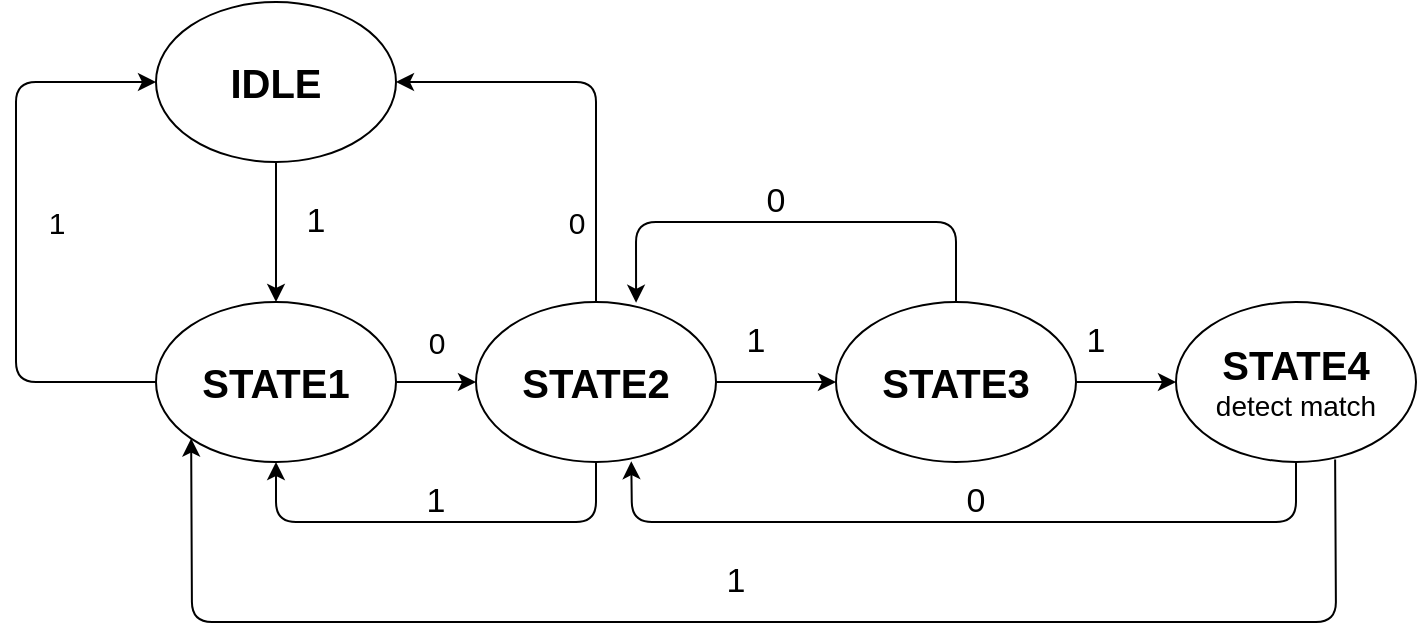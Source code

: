 <mxfile version="14.7.0" type="github">
  <diagram id="3MgAVrr3xZuWTfHVUKVn" name="Page-1">
    <mxGraphModel dx="1038" dy="579" grid="1" gridSize="10" guides="1" tooltips="1" connect="1" arrows="1" fold="1" page="1" pageScale="1" pageWidth="827" pageHeight="1169" math="0" shadow="0">
      <root>
        <mxCell id="0" />
        <mxCell id="1" parent="0" />
        <mxCell id="R61iIShsib2BZ26ws0nu-9" style="edgeStyle=orthogonalEdgeStyle;rounded=0;orthogonalLoop=1;jettySize=auto;html=1;exitX=0.5;exitY=1;exitDx=0;exitDy=0;entryX=0.5;entryY=0;entryDx=0;entryDy=0;" edge="1" parent="1" source="R61iIShsib2BZ26ws0nu-2" target="R61iIShsib2BZ26ws0nu-3">
          <mxGeometry relative="1" as="geometry" />
        </mxCell>
        <mxCell id="R61iIShsib2BZ26ws0nu-2" value="&lt;font style=&quot;font-size: 20px&quot;&gt;&lt;b&gt;IDLE&lt;/b&gt;&lt;/font&gt;" style="ellipse;whiteSpace=wrap;html=1;" vertex="1" parent="1">
          <mxGeometry x="110" y="100" width="120" height="80" as="geometry" />
        </mxCell>
        <mxCell id="R61iIShsib2BZ26ws0nu-10" style="edgeStyle=orthogonalEdgeStyle;rounded=0;orthogonalLoop=1;jettySize=auto;html=1;exitX=1;exitY=0.5;exitDx=0;exitDy=0;entryX=0;entryY=0.5;entryDx=0;entryDy=0;" edge="1" parent="1" source="R61iIShsib2BZ26ws0nu-3" target="R61iIShsib2BZ26ws0nu-7">
          <mxGeometry relative="1" as="geometry" />
        </mxCell>
        <mxCell id="R61iIShsib2BZ26ws0nu-3" value="&lt;font style=&quot;font-size: 20px&quot;&gt;&lt;b&gt;STATE1&lt;/b&gt;&lt;/font&gt;" style="ellipse;whiteSpace=wrap;html=1;" vertex="1" parent="1">
          <mxGeometry x="110" y="250" width="120" height="80" as="geometry" />
        </mxCell>
        <mxCell id="R61iIShsib2BZ26ws0nu-5" value="&lt;span style=&quot;font-weight: bold ; font-size: 20px&quot;&gt;STATE4&lt;/span&gt;&lt;br&gt;&lt;font style=&quot;font-size: 14px&quot;&gt;detect match&lt;/font&gt;" style="ellipse;whiteSpace=wrap;html=1;" vertex="1" parent="1">
          <mxGeometry x="620" y="250" width="120" height="80" as="geometry" />
        </mxCell>
        <mxCell id="R61iIShsib2BZ26ws0nu-12" value="" style="edgeStyle=orthogonalEdgeStyle;rounded=0;orthogonalLoop=1;jettySize=auto;html=1;" edge="1" parent="1" source="R61iIShsib2BZ26ws0nu-6" target="R61iIShsib2BZ26ws0nu-5">
          <mxGeometry relative="1" as="geometry" />
        </mxCell>
        <mxCell id="R61iIShsib2BZ26ws0nu-36" style="edgeStyle=orthogonalEdgeStyle;rounded=1;orthogonalLoop=1;jettySize=auto;html=1;exitX=0.5;exitY=0;exitDx=0;exitDy=0;entryX=0.667;entryY=0.005;entryDx=0;entryDy=0;entryPerimeter=0;" edge="1" parent="1" source="R61iIShsib2BZ26ws0nu-6" target="R61iIShsib2BZ26ws0nu-7">
          <mxGeometry relative="1" as="geometry">
            <Array as="points">
              <mxPoint x="510" y="210" />
              <mxPoint x="350" y="210" />
            </Array>
          </mxGeometry>
        </mxCell>
        <mxCell id="R61iIShsib2BZ26ws0nu-6" value="&lt;b style=&quot;font-size: 20px&quot;&gt;STATE3&lt;/b&gt;" style="ellipse;whiteSpace=wrap;html=1;" vertex="1" parent="1">
          <mxGeometry x="450" y="250" width="120" height="80" as="geometry" />
        </mxCell>
        <mxCell id="R61iIShsib2BZ26ws0nu-11" style="edgeStyle=orthogonalEdgeStyle;rounded=0;orthogonalLoop=1;jettySize=auto;html=1;exitX=1;exitY=0.5;exitDx=0;exitDy=0;entryX=0;entryY=0.5;entryDx=0;entryDy=0;" edge="1" parent="1" source="R61iIShsib2BZ26ws0nu-7" target="R61iIShsib2BZ26ws0nu-6">
          <mxGeometry relative="1" as="geometry">
            <mxPoint x="430" y="290" as="targetPoint" />
          </mxGeometry>
        </mxCell>
        <mxCell id="R61iIShsib2BZ26ws0nu-34" style="edgeStyle=orthogonalEdgeStyle;rounded=1;orthogonalLoop=1;jettySize=auto;html=1;exitX=0.5;exitY=0;exitDx=0;exitDy=0;entryX=1;entryY=0.5;entryDx=0;entryDy=0;" edge="1" parent="1" source="R61iIShsib2BZ26ws0nu-7" target="R61iIShsib2BZ26ws0nu-2">
          <mxGeometry relative="1" as="geometry" />
        </mxCell>
        <mxCell id="R61iIShsib2BZ26ws0nu-7" value="&lt;font style=&quot;font-size: 20px&quot;&gt;&lt;b&gt;STATE2&lt;/b&gt;&lt;/font&gt;" style="ellipse;whiteSpace=wrap;html=1;" vertex="1" parent="1">
          <mxGeometry x="270" y="250" width="120" height="80" as="geometry" />
        </mxCell>
        <mxCell id="R61iIShsib2BZ26ws0nu-14" value="&lt;font style=&quot;font-size: 17px&quot;&gt;1&lt;/font&gt;" style="text;html=1;strokeColor=none;fillColor=none;align=center;verticalAlign=middle;whiteSpace=wrap;rounded=0;" vertex="1" parent="1">
          <mxGeometry x="170" y="200" width="40" height="20" as="geometry" />
        </mxCell>
        <mxCell id="R61iIShsib2BZ26ws0nu-15" value="&lt;font style=&quot;font-size: 17px&quot;&gt;1&lt;/font&gt;" style="text;html=1;strokeColor=none;fillColor=none;align=center;verticalAlign=middle;whiteSpace=wrap;rounded=0;" vertex="1" parent="1">
          <mxGeometry x="390" y="260" width="40" height="20" as="geometry" />
        </mxCell>
        <mxCell id="R61iIShsib2BZ26ws0nu-16" value="&lt;font style=&quot;font-size: 17px&quot;&gt;1&lt;/font&gt;" style="text;html=1;strokeColor=none;fillColor=none;align=center;verticalAlign=middle;whiteSpace=wrap;rounded=0;" vertex="1" parent="1">
          <mxGeometry x="560" y="260" width="40" height="20" as="geometry" />
        </mxCell>
        <mxCell id="R61iIShsib2BZ26ws0nu-20" value="&lt;font style=&quot;font-size: 15px&quot;&gt;1&lt;/font&gt;" style="text;html=1;align=center;verticalAlign=middle;resizable=0;points=[];autosize=1;strokeColor=none;" vertex="1" parent="1">
          <mxGeometry x="50" y="200" width="20" height="20" as="geometry" />
        </mxCell>
        <mxCell id="R61iIShsib2BZ26ws0nu-21" value="" style="endArrow=classic;html=1;exitX=0;exitY=0.5;exitDx=0;exitDy=0;entryX=0;entryY=0.5;entryDx=0;entryDy=0;" edge="1" parent="1" source="R61iIShsib2BZ26ws0nu-3" target="R61iIShsib2BZ26ws0nu-2">
          <mxGeometry width="50" height="50" relative="1" as="geometry">
            <mxPoint x="390" y="310" as="sourcePoint" />
            <mxPoint x="440" y="260" as="targetPoint" />
            <Array as="points">
              <mxPoint x="40" y="290" />
              <mxPoint x="40" y="140" />
            </Array>
          </mxGeometry>
        </mxCell>
        <mxCell id="R61iIShsib2BZ26ws0nu-23" value="" style="endArrow=classic;html=1;entryX=0.5;entryY=1;entryDx=0;entryDy=0;" edge="1" parent="1" target="R61iIShsib2BZ26ws0nu-3">
          <mxGeometry width="50" height="50" relative="1" as="geometry">
            <mxPoint x="330" y="330" as="sourcePoint" />
            <mxPoint x="380" y="280" as="targetPoint" />
            <Array as="points">
              <mxPoint x="330" y="360" />
              <mxPoint x="170" y="360" />
            </Array>
          </mxGeometry>
        </mxCell>
        <mxCell id="R61iIShsib2BZ26ws0nu-24" value="" style="endArrow=classic;html=1;entryX=0.647;entryY=0.995;entryDx=0;entryDy=0;entryPerimeter=0;" edge="1" parent="1" target="R61iIShsib2BZ26ws0nu-7">
          <mxGeometry width="50" height="50" relative="1" as="geometry">
            <mxPoint x="680" y="330" as="sourcePoint" />
            <mxPoint x="520" y="330" as="targetPoint" />
            <Array as="points">
              <mxPoint x="680" y="360" />
              <mxPoint x="348" y="360" />
            </Array>
          </mxGeometry>
        </mxCell>
        <mxCell id="R61iIShsib2BZ26ws0nu-26" value="&lt;font style=&quot;font-size: 15px&quot;&gt;0&lt;/font&gt;" style="text;html=1;align=center;verticalAlign=middle;resizable=0;points=[];autosize=1;strokeColor=none;" vertex="1" parent="1">
          <mxGeometry x="240" y="260" width="20" height="20" as="geometry" />
        </mxCell>
        <mxCell id="R61iIShsib2BZ26ws0nu-27" value="&lt;font style=&quot;font-size: 17px&quot;&gt;1&lt;/font&gt;" style="text;html=1;strokeColor=none;fillColor=none;align=center;verticalAlign=middle;whiteSpace=wrap;rounded=0;" vertex="1" parent="1">
          <mxGeometry x="230" y="340" width="40" height="20" as="geometry" />
        </mxCell>
        <mxCell id="R61iIShsib2BZ26ws0nu-28" value="&lt;font style=&quot;font-size: 17px&quot;&gt;0&lt;/font&gt;" style="text;html=1;strokeColor=none;fillColor=none;align=center;verticalAlign=middle;whiteSpace=wrap;rounded=0;" vertex="1" parent="1">
          <mxGeometry x="500" y="340" width="40" height="20" as="geometry" />
        </mxCell>
        <mxCell id="R61iIShsib2BZ26ws0nu-29" value="" style="endArrow=classic;html=1;exitX=0.663;exitY=0.985;exitDx=0;exitDy=0;entryX=0;entryY=1;entryDx=0;entryDy=0;exitPerimeter=0;" edge="1" parent="1" source="R61iIShsib2BZ26ws0nu-5" target="R61iIShsib2BZ26ws0nu-3">
          <mxGeometry width="50" height="50" relative="1" as="geometry">
            <mxPoint x="390" y="310" as="sourcePoint" />
            <mxPoint x="440" y="260" as="targetPoint" />
            <Array as="points">
              <mxPoint x="700" y="410" />
              <mxPoint x="128" y="410" />
            </Array>
          </mxGeometry>
        </mxCell>
        <mxCell id="R61iIShsib2BZ26ws0nu-30" value="&lt;font style=&quot;font-size: 17px&quot;&gt;1&lt;br&gt;&lt;/font&gt;" style="text;html=1;strokeColor=none;fillColor=none;align=center;verticalAlign=middle;whiteSpace=wrap;rounded=0;" vertex="1" parent="1">
          <mxGeometry x="380" y="380" width="40" height="20" as="geometry" />
        </mxCell>
        <mxCell id="R61iIShsib2BZ26ws0nu-35" value="&lt;span style=&quot;font-size: 15px&quot;&gt;0&lt;/span&gt;" style="text;html=1;align=center;verticalAlign=middle;resizable=0;points=[];autosize=1;strokeColor=none;" vertex="1" parent="1">
          <mxGeometry x="310" y="200" width="20" height="20" as="geometry" />
        </mxCell>
        <mxCell id="R61iIShsib2BZ26ws0nu-37" value="&lt;font style=&quot;font-size: 17px&quot;&gt;0&lt;br&gt;&lt;/font&gt;" style="text;html=1;strokeColor=none;fillColor=none;align=center;verticalAlign=middle;whiteSpace=wrap;rounded=0;" vertex="1" parent="1">
          <mxGeometry x="400" y="190" width="40" height="20" as="geometry" />
        </mxCell>
      </root>
    </mxGraphModel>
  </diagram>
</mxfile>
